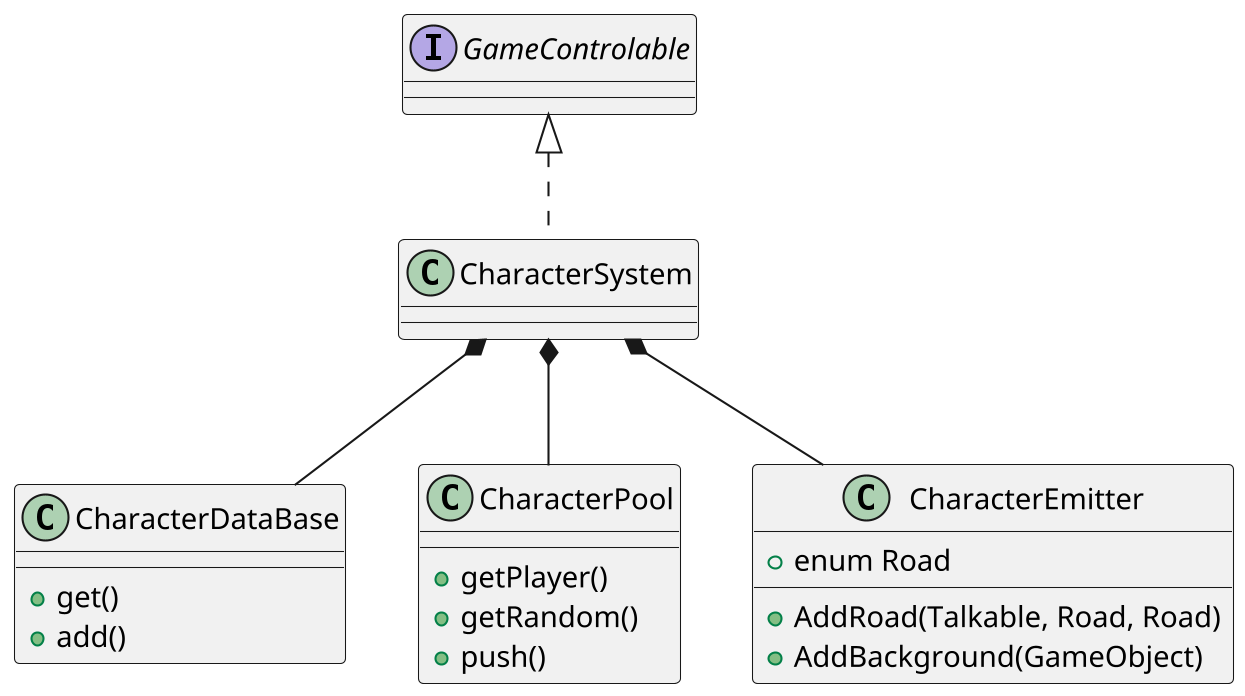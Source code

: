 @startuml CharacterSystem
skinparam Dpi 200

class CharacterSystem implements GameControlable
{
}
interface GameControlable
{

}
class CharacterDataBase
{
    +get()
    +add()
}
class CharacterPool
{
    +getPlayer()
    +getRandom()
    +push()
}
class CharacterEmitter
{
    +enum Road
    +AddRoad(Talkable, Road, Road)
    +AddBackground(GameObject)
}


CharacterSystem *-- CharacterPool
CharacterSystem *-- CharacterDataBase
CharacterSystem *-- CharacterEmitter

@enduml